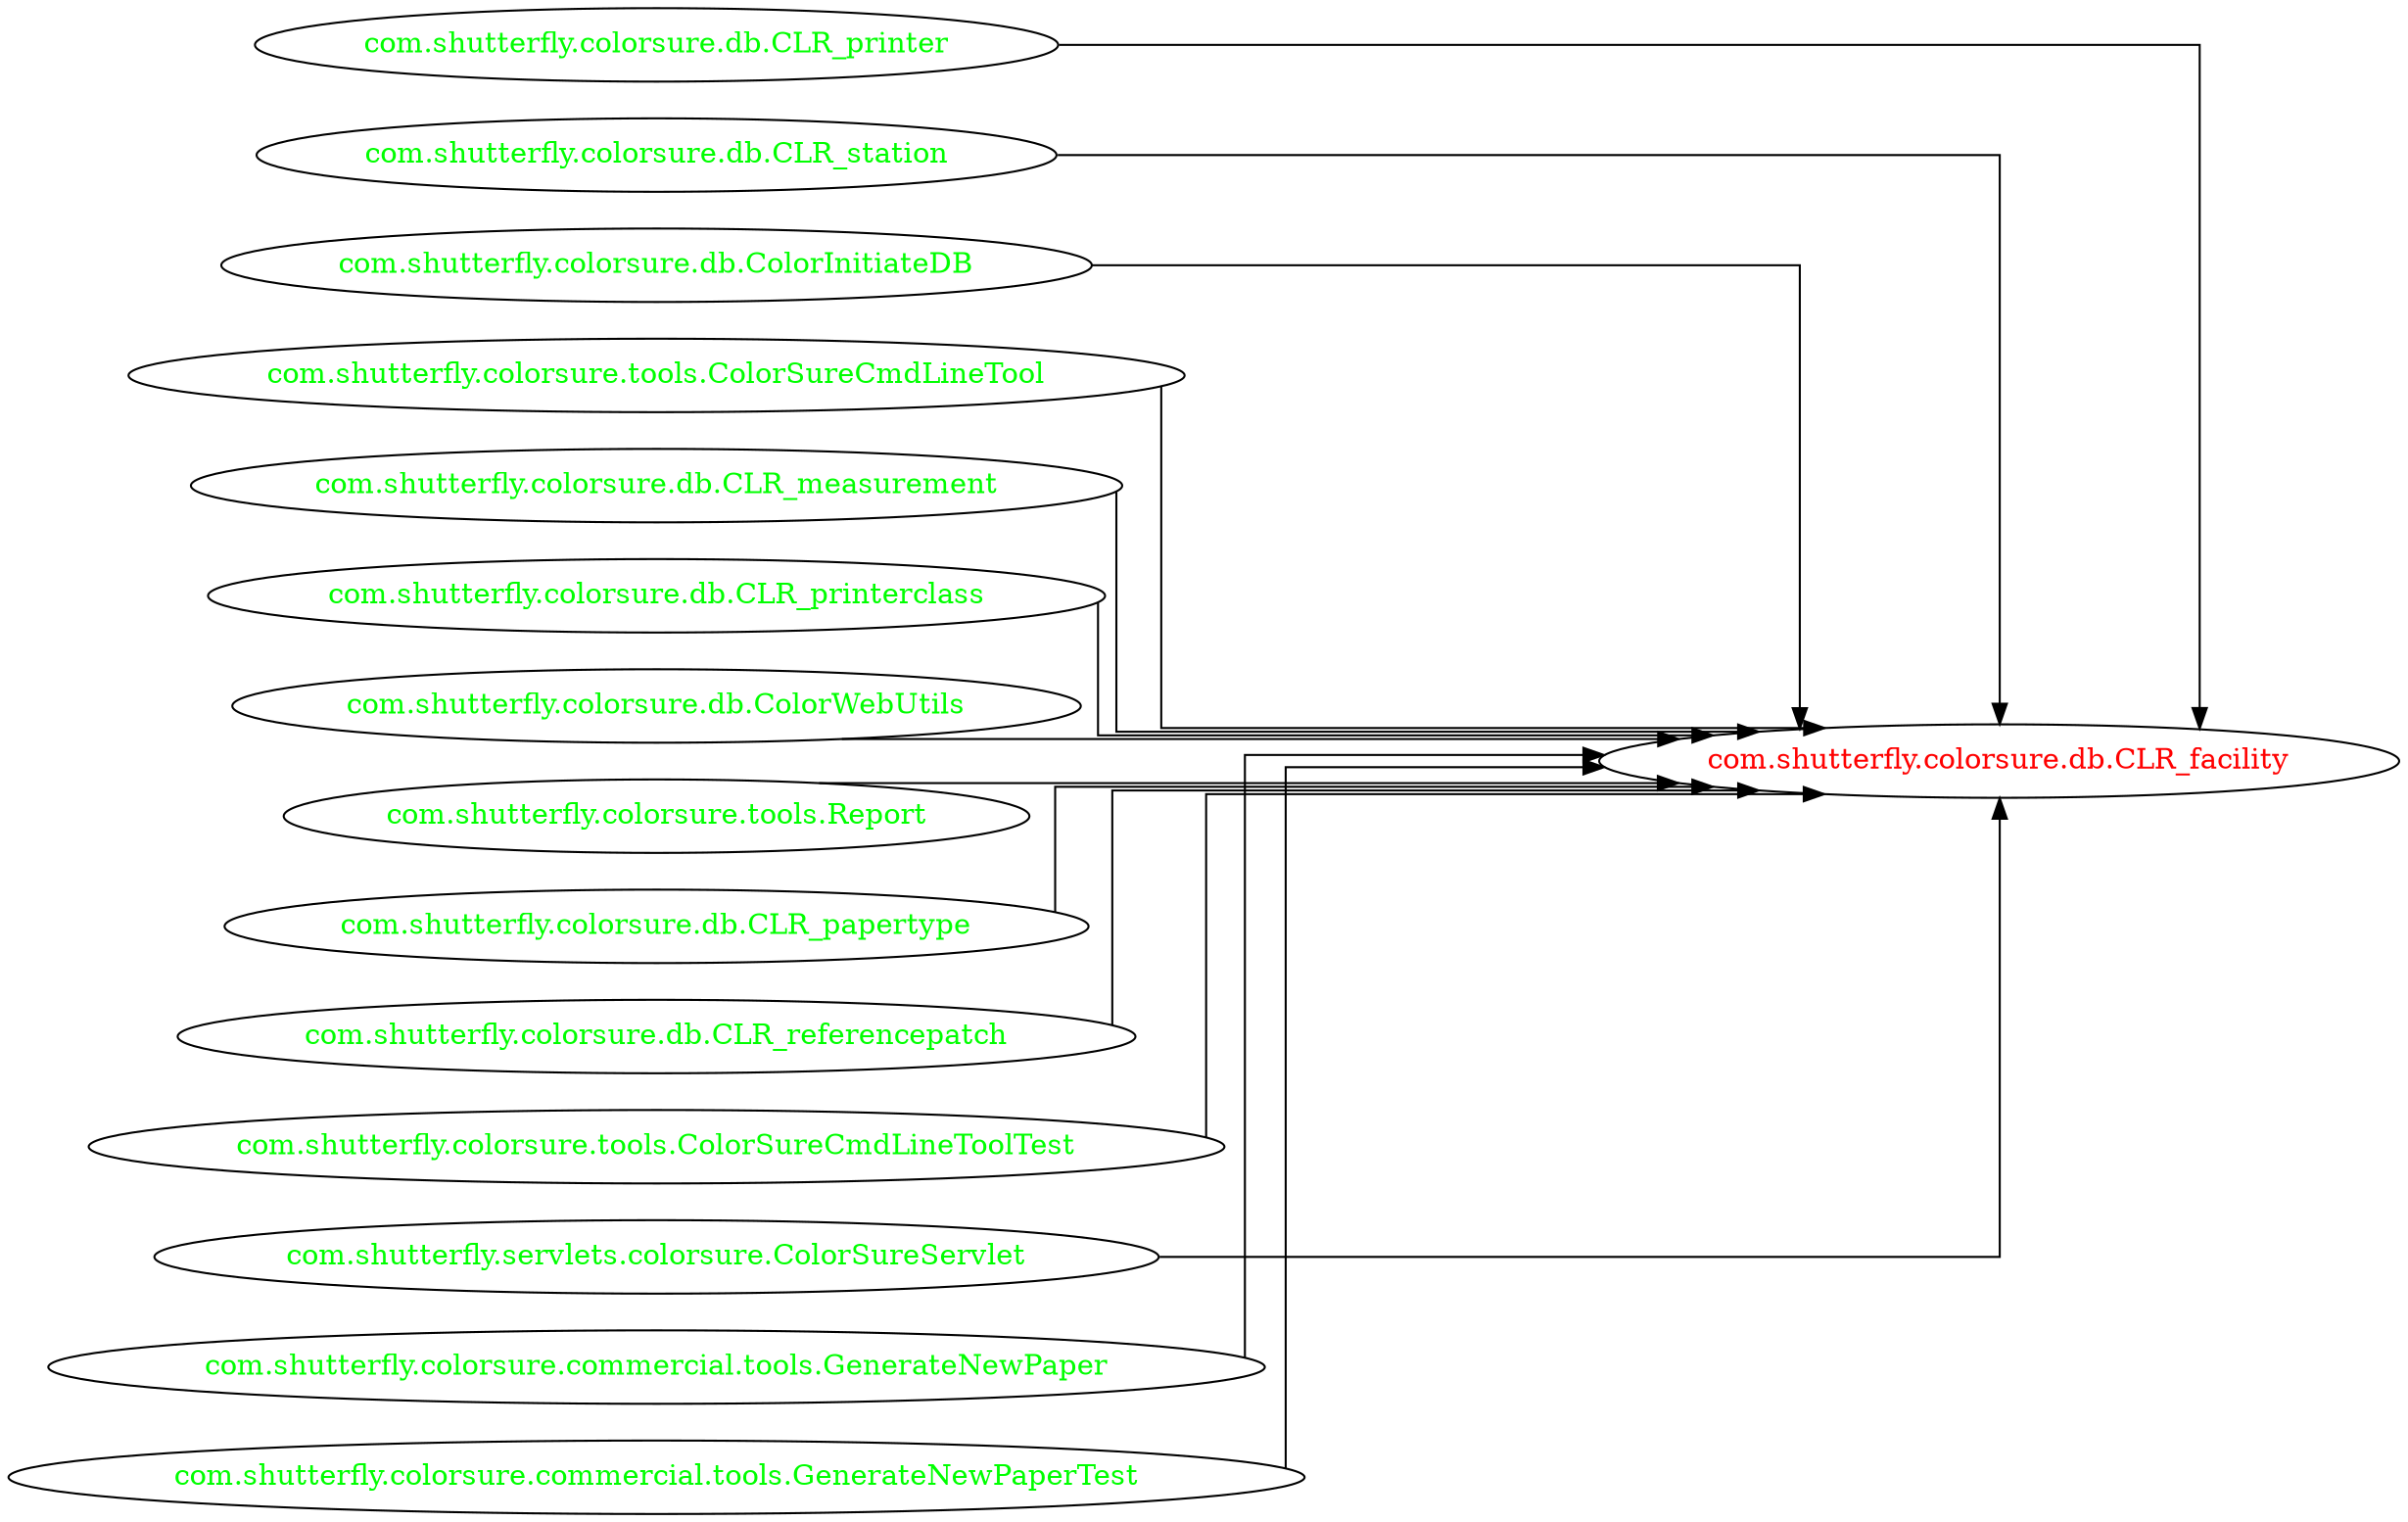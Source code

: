 digraph dependencyGraph {
 concentrate=true;
 ranksep="2.0";
 rankdir="LR"; 
 splines="ortho";
"com.shutterfly.colorsure.db.CLR_facility" [fontcolor="red"];
"com.shutterfly.colorsure.db.CLR_printer" [ fontcolor="green" ];
"com.shutterfly.colorsure.db.CLR_printer"->"com.shutterfly.colorsure.db.CLR_facility";
"com.shutterfly.colorsure.db.CLR_station" [ fontcolor="green" ];
"com.shutterfly.colorsure.db.CLR_station"->"com.shutterfly.colorsure.db.CLR_facility";
"com.shutterfly.colorsure.db.ColorInitiateDB" [ fontcolor="green" ];
"com.shutterfly.colorsure.db.ColorInitiateDB"->"com.shutterfly.colorsure.db.CLR_facility";
"com.shutterfly.colorsure.tools.ColorSureCmdLineTool" [ fontcolor="green" ];
"com.shutterfly.colorsure.tools.ColorSureCmdLineTool"->"com.shutterfly.colorsure.db.CLR_facility";
"com.shutterfly.colorsure.db.CLR_measurement" [ fontcolor="green" ];
"com.shutterfly.colorsure.db.CLR_measurement"->"com.shutterfly.colorsure.db.CLR_facility";
"com.shutterfly.colorsure.db.CLR_printerclass" [ fontcolor="green" ];
"com.shutterfly.colorsure.db.CLR_printerclass"->"com.shutterfly.colorsure.db.CLR_facility";
"com.shutterfly.colorsure.db.ColorWebUtils" [ fontcolor="green" ];
"com.shutterfly.colorsure.db.ColorWebUtils"->"com.shutterfly.colorsure.db.CLR_facility";
"com.shutterfly.colorsure.tools.Report" [ fontcolor="green" ];
"com.shutterfly.colorsure.tools.Report"->"com.shutterfly.colorsure.db.CLR_facility";
"com.shutterfly.colorsure.db.CLR_papertype" [ fontcolor="green" ];
"com.shutterfly.colorsure.db.CLR_papertype"->"com.shutterfly.colorsure.db.CLR_facility";
"com.shutterfly.colorsure.db.CLR_referencepatch" [ fontcolor="green" ];
"com.shutterfly.colorsure.db.CLR_referencepatch"->"com.shutterfly.colorsure.db.CLR_facility";
"com.shutterfly.colorsure.tools.ColorSureCmdLineToolTest" [ fontcolor="green" ];
"com.shutterfly.colorsure.tools.ColorSureCmdLineToolTest"->"com.shutterfly.colorsure.db.CLR_facility";
"com.shutterfly.servlets.colorsure.ColorSureServlet" [ fontcolor="green" ];
"com.shutterfly.servlets.colorsure.ColorSureServlet"->"com.shutterfly.colorsure.db.CLR_facility";
"com.shutterfly.colorsure.commercial.tools.GenerateNewPaper" [ fontcolor="green" ];
"com.shutterfly.colorsure.commercial.tools.GenerateNewPaper"->"com.shutterfly.colorsure.db.CLR_facility";
"com.shutterfly.colorsure.commercial.tools.GenerateNewPaperTest" [ fontcolor="green" ];
"com.shutterfly.colorsure.commercial.tools.GenerateNewPaperTest"->"com.shutterfly.colorsure.db.CLR_facility";
}